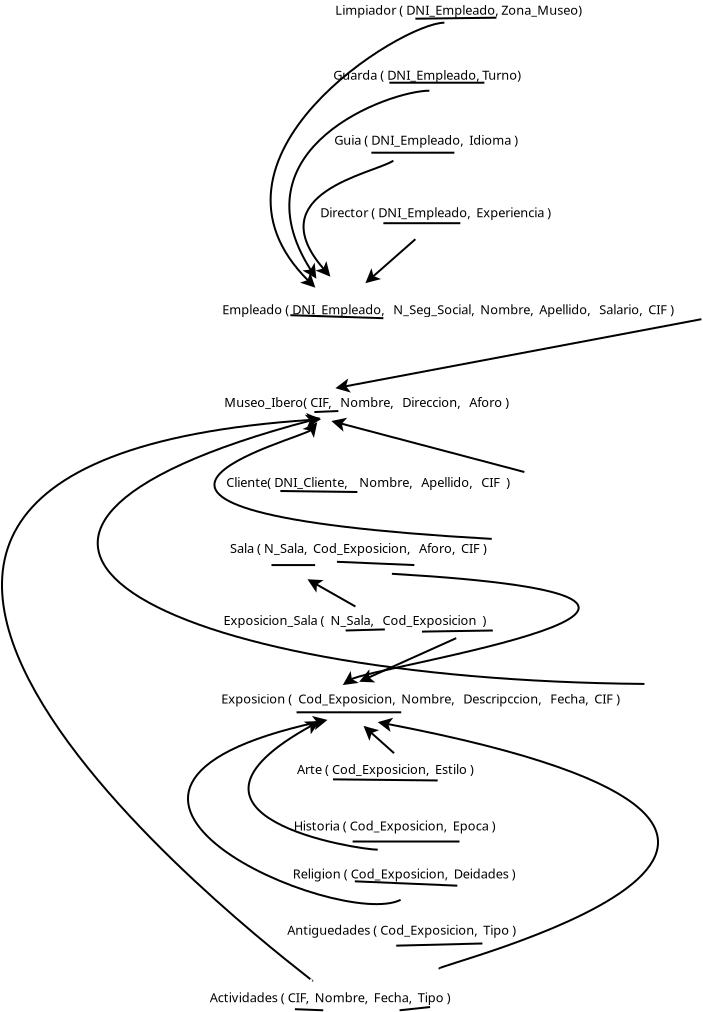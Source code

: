 <?xml version="1.0" encoding="UTF-8"?>
<dia:diagram xmlns:dia="http://www.lysator.liu.se/~alla/dia/">
  <dia:layer name="Fondo" visible="true" active="true">
    <dia:object type="Standard - Text" version="1" id="O0">
      <dia:attribute name="obj_pos">
        <dia:point val="19.9,18"/>
      </dia:attribute>
      <dia:attribute name="obj_bb">
        <dia:rectangle val="19.9,17.405;35.755,18.15"/>
      </dia:attribute>
      <dia:attribute name="text">
        <dia:composite type="text">
          <dia:attribute name="string">
            <dia:string>#Cliente( DNI_Cliente,    Nombre,   Apellido,   CIF  )#</dia:string>
          </dia:attribute>
          <dia:attribute name="font">
            <dia:font family="sans" style="0" name="Helvetica"/>
          </dia:attribute>
          <dia:attribute name="height">
            <dia:real val="0.8"/>
          </dia:attribute>
          <dia:attribute name="pos">
            <dia:point val="19.9,18"/>
          </dia:attribute>
          <dia:attribute name="color">
            <dia:color val="#000000"/>
          </dia:attribute>
          <dia:attribute name="alignment">
            <dia:enum val="0"/>
          </dia:attribute>
        </dia:composite>
      </dia:attribute>
      <dia:attribute name="valign">
        <dia:enum val="3"/>
      </dia:attribute>
    </dia:object>
    <dia:object type="Standard - Line" version="0" id="O1">
      <dia:attribute name="obj_pos">
        <dia:point val="22.6,18.2"/>
      </dia:attribute>
      <dia:attribute name="obj_bb">
        <dia:rectangle val="22.549,18.149;26.501,18.301"/>
      </dia:attribute>
      <dia:attribute name="conn_endpoints">
        <dia:point val="22.6,18.2"/>
        <dia:point val="26.45,18.25"/>
      </dia:attribute>
      <dia:attribute name="numcp">
        <dia:int val="1"/>
      </dia:attribute>
    </dia:object>
    <dia:object type="Standard - Text" version="1" id="O2">
      <dia:attribute name="obj_pos">
        <dia:point val="19.8,14"/>
      </dia:attribute>
      <dia:attribute name="obj_bb">
        <dia:rectangle val="19.8,13.405;35.462,14.15"/>
      </dia:attribute>
      <dia:attribute name="text">
        <dia:composite type="text">
          <dia:attribute name="string">
            <dia:string>#Museo_Ibero( CIF,   Nombre,   Direccion,   Aforo )#</dia:string>
          </dia:attribute>
          <dia:attribute name="font">
            <dia:font family="sans" style="0" name="Helvetica"/>
          </dia:attribute>
          <dia:attribute name="height">
            <dia:real val="0.8"/>
          </dia:attribute>
          <dia:attribute name="pos">
            <dia:point val="19.8,14"/>
          </dia:attribute>
          <dia:attribute name="color">
            <dia:color val="#000000"/>
          </dia:attribute>
          <dia:attribute name="alignment">
            <dia:enum val="0"/>
          </dia:attribute>
        </dia:composite>
      </dia:attribute>
      <dia:attribute name="valign">
        <dia:enum val="3"/>
      </dia:attribute>
    </dia:object>
    <dia:object type="Standard - Line" version="0" id="O3">
      <dia:attribute name="obj_pos">
        <dia:point val="24.3,14.25"/>
      </dia:attribute>
      <dia:attribute name="obj_bb">
        <dia:rectangle val="24.248,14.148;25.552,14.302"/>
      </dia:attribute>
      <dia:attribute name="conn_endpoints">
        <dia:point val="24.3,14.25"/>
        <dia:point val="25.5,14.2"/>
      </dia:attribute>
      <dia:attribute name="numcp">
        <dia:int val="1"/>
      </dia:attribute>
    </dia:object>
    <dia:object type="Standard - Line" version="0" id="O4">
      <dia:attribute name="obj_pos">
        <dia:point val="34.8,17.25"/>
      </dia:attribute>
      <dia:attribute name="obj_bb">
        <dia:rectangle val="25.042,14.507;34.861,17.311"/>
      </dia:attribute>
      <dia:attribute name="conn_endpoints">
        <dia:point val="34.8,17.25"/>
        <dia:point val="25.15,14.7"/>
      </dia:attribute>
      <dia:attribute name="numcp">
        <dia:int val="1"/>
      </dia:attribute>
      <dia:attribute name="end_arrow">
        <dia:enum val="22"/>
      </dia:attribute>
      <dia:attribute name="end_arrow_length">
        <dia:real val="0.5"/>
      </dia:attribute>
      <dia:attribute name="end_arrow_width">
        <dia:real val="0.5"/>
      </dia:attribute>
    </dia:object>
    <dia:object type="Standard - Text" version="1" id="O5">
      <dia:attribute name="obj_pos">
        <dia:point val="19.7,9.359"/>
      </dia:attribute>
      <dia:attribute name="obj_bb">
        <dia:rectangle val="19.7,8.764;44.703,9.509"/>
      </dia:attribute>
      <dia:attribute name="text">
        <dia:composite type="text">
          <dia:attribute name="string">
            <dia:string>#Empleado ( DNI_Empleado,   N_Seg_Social,  Nombre,  Apellido,   Salario,  CIF )#</dia:string>
          </dia:attribute>
          <dia:attribute name="font">
            <dia:font family="sans" style="0" name="Helvetica"/>
          </dia:attribute>
          <dia:attribute name="height">
            <dia:real val="0.8"/>
          </dia:attribute>
          <dia:attribute name="pos">
            <dia:point val="19.7,9.359"/>
          </dia:attribute>
          <dia:attribute name="color">
            <dia:color val="#000000"/>
          </dia:attribute>
          <dia:attribute name="alignment">
            <dia:enum val="0"/>
          </dia:attribute>
        </dia:composite>
      </dia:attribute>
      <dia:attribute name="valign">
        <dia:enum val="3"/>
      </dia:attribute>
    </dia:object>
    <dia:object type="Standard - Line" version="0" id="O6">
      <dia:attribute name="obj_pos">
        <dia:point val="23.1,9.409"/>
      </dia:attribute>
      <dia:attribute name="obj_bb">
        <dia:rectangle val="23.048,9.357;27.802,9.61"/>
      </dia:attribute>
      <dia:attribute name="conn_endpoints">
        <dia:point val="23.1,9.409"/>
        <dia:point val="27.75,9.559"/>
      </dia:attribute>
      <dia:attribute name="numcp">
        <dia:int val="1"/>
      </dia:attribute>
    </dia:object>
    <dia:object type="Standard - Line" version="0" id="O7">
      <dia:attribute name="obj_pos">
        <dia:point val="43.65,9.609"/>
      </dia:attribute>
      <dia:attribute name="obj_bb">
        <dia:rectangle val="25.24,9.55;43.708,13.301"/>
      </dia:attribute>
      <dia:attribute name="conn_endpoints">
        <dia:point val="43.65,9.609"/>
        <dia:point val="25.35,13.059"/>
      </dia:attribute>
      <dia:attribute name="numcp">
        <dia:int val="1"/>
      </dia:attribute>
      <dia:attribute name="end_arrow">
        <dia:enum val="22"/>
      </dia:attribute>
      <dia:attribute name="end_arrow_length">
        <dia:real val="0.5"/>
      </dia:attribute>
      <dia:attribute name="end_arrow_width">
        <dia:real val="0.5"/>
      </dia:attribute>
    </dia:object>
    <dia:object type="Standard - Text" version="1" id="O8">
      <dia:attribute name="obj_pos">
        <dia:point val="24.6,4.509"/>
      </dia:attribute>
      <dia:attribute name="obj_bb">
        <dia:rectangle val="24.6,3.914;37.333,4.659"/>
      </dia:attribute>
      <dia:attribute name="text">
        <dia:composite type="text">
          <dia:attribute name="string">
            <dia:string>#Director ( DNI_Empleado,  Experiencia )#</dia:string>
          </dia:attribute>
          <dia:attribute name="font">
            <dia:font family="sans" style="0" name="Helvetica"/>
          </dia:attribute>
          <dia:attribute name="height">
            <dia:real val="0.8"/>
          </dia:attribute>
          <dia:attribute name="pos">
            <dia:point val="24.6,4.509"/>
          </dia:attribute>
          <dia:attribute name="color">
            <dia:color val="#000000"/>
          </dia:attribute>
          <dia:attribute name="alignment">
            <dia:enum val="0"/>
          </dia:attribute>
        </dia:composite>
      </dia:attribute>
      <dia:attribute name="valign">
        <dia:enum val="3"/>
      </dia:attribute>
    </dia:object>
    <dia:object type="Standard - Line" version="0" id="O9">
      <dia:attribute name="obj_pos">
        <dia:point val="27.75,4.809"/>
      </dia:attribute>
      <dia:attribute name="obj_bb">
        <dia:rectangle val="27.7,4.759;31.65,4.859"/>
      </dia:attribute>
      <dia:attribute name="conn_endpoints">
        <dia:point val="27.75,4.809"/>
        <dia:point val="31.6,4.809"/>
      </dia:attribute>
      <dia:attribute name="numcp">
        <dia:int val="1"/>
      </dia:attribute>
    </dia:object>
    <dia:object type="Standard - Line" version="0" id="O10">
      <dia:attribute name="obj_pos">
        <dia:point val="29.35,5.609"/>
      </dia:attribute>
      <dia:attribute name="obj_bb">
        <dia:rectangle val="26.766,5.538;29.421,7.883"/>
      </dia:attribute>
      <dia:attribute name="conn_endpoints">
        <dia:point val="29.35,5.609"/>
        <dia:point val="26.85,7.809"/>
      </dia:attribute>
      <dia:attribute name="numcp">
        <dia:int val="1"/>
      </dia:attribute>
      <dia:attribute name="end_arrow">
        <dia:enum val="22"/>
      </dia:attribute>
      <dia:attribute name="end_arrow_length">
        <dia:real val="0.5"/>
      </dia:attribute>
      <dia:attribute name="end_arrow_width">
        <dia:real val="0.5"/>
      </dia:attribute>
    </dia:object>
    <dia:object type="Standard - Text" version="1" id="O11">
      <dia:attribute name="obj_pos">
        <dia:point val="25.3,0.884"/>
      </dia:attribute>
      <dia:attribute name="obj_bb">
        <dia:rectangle val="25.3,0.289;35.35,1.034"/>
      </dia:attribute>
      <dia:attribute name="text">
        <dia:composite type="text">
          <dia:attribute name="string">
            <dia:string>#Guia ( DNI_Empleado,  Idioma )#</dia:string>
          </dia:attribute>
          <dia:attribute name="font">
            <dia:font family="sans" style="0" name="Helvetica"/>
          </dia:attribute>
          <dia:attribute name="height">
            <dia:real val="0.8"/>
          </dia:attribute>
          <dia:attribute name="pos">
            <dia:point val="25.3,0.884"/>
          </dia:attribute>
          <dia:attribute name="color">
            <dia:color val="#000000"/>
          </dia:attribute>
          <dia:attribute name="alignment">
            <dia:enum val="0"/>
          </dia:attribute>
        </dia:composite>
      </dia:attribute>
      <dia:attribute name="valign">
        <dia:enum val="3"/>
      </dia:attribute>
    </dia:object>
    <dia:object type="Standard - Line" version="0" id="O12">
      <dia:attribute name="obj_pos">
        <dia:point val="27.15,1.284"/>
      </dia:attribute>
      <dia:attribute name="obj_bb">
        <dia:rectangle val="27.1,1.234;31.35,1.334"/>
      </dia:attribute>
      <dia:attribute name="conn_endpoints">
        <dia:point val="27.15,1.284"/>
        <dia:point val="31.3,1.284"/>
      </dia:attribute>
      <dia:attribute name="numcp">
        <dia:int val="1"/>
      </dia:attribute>
    </dia:object>
    <dia:object type="Standard - BezierLine" version="0" id="O13">
      <dia:attribute name="obj_pos">
        <dia:point val="28.25,1.684"/>
      </dia:attribute>
      <dia:attribute name="obj_bb">
        <dia:rectangle val="23.71,1.615;28.319,7.484"/>
      </dia:attribute>
      <dia:attribute name="bez_points">
        <dia:point val="28.25,1.684"/>
        <dia:point val="27.25,2.334"/>
        <dia:point val="21.45,3.284"/>
        <dia:point val="25.1,7.484"/>
      </dia:attribute>
      <dia:attribute name="corner_types">
        <dia:enum val="0"/>
        <dia:enum val="0"/>
      </dia:attribute>
      <dia:attribute name="end_arrow">
        <dia:enum val="22"/>
      </dia:attribute>
      <dia:attribute name="end_arrow_length">
        <dia:real val="0.5"/>
      </dia:attribute>
      <dia:attribute name="end_arrow_width">
        <dia:real val="0.5"/>
      </dia:attribute>
    </dia:object>
    <dia:object type="Standard - Text" version="1" id="O14">
      <dia:attribute name="obj_pos">
        <dia:point val="25.25,-2.366"/>
      </dia:attribute>
      <dia:attribute name="obj_bb">
        <dia:rectangle val="25.25,-2.961;35.453,-2.216"/>
      </dia:attribute>
      <dia:attribute name="text">
        <dia:composite type="text">
          <dia:attribute name="string">
            <dia:string>#Guarda ( DNI_Empleado, Turno)#</dia:string>
          </dia:attribute>
          <dia:attribute name="font">
            <dia:font family="sans" style="0" name="Helvetica"/>
          </dia:attribute>
          <dia:attribute name="height">
            <dia:real val="0.8"/>
          </dia:attribute>
          <dia:attribute name="pos">
            <dia:point val="25.25,-2.366"/>
          </dia:attribute>
          <dia:attribute name="color">
            <dia:color val="#000000"/>
          </dia:attribute>
          <dia:attribute name="alignment">
            <dia:enum val="0"/>
          </dia:attribute>
        </dia:composite>
      </dia:attribute>
      <dia:attribute name="valign">
        <dia:enum val="3"/>
      </dia:attribute>
    </dia:object>
    <dia:object type="Standard - Line" version="0" id="O15">
      <dia:attribute name="obj_pos">
        <dia:point val="28.05,-2.216"/>
      </dia:attribute>
      <dia:attribute name="obj_bb">
        <dia:rectangle val="28,-2.266;32.85,-2.166"/>
      </dia:attribute>
      <dia:attribute name="conn_endpoints">
        <dia:point val="28.05,-2.216"/>
        <dia:point val="32.8,-2.216"/>
      </dia:attribute>
      <dia:attribute name="numcp">
        <dia:int val="1"/>
      </dia:attribute>
    </dia:object>
    <dia:object type="Standard - BezierLine" version="0" id="O16">
      <dia:attribute name="obj_pos">
        <dia:point val="30.05,-1.816"/>
      </dia:attribute>
      <dia:attribute name="obj_bb">
        <dia:rectangle val="22.998,-1.866;30.1,7.584"/>
      </dia:attribute>
      <dia:attribute name="bez_points">
        <dia:point val="30.05,-1.816"/>
        <dia:point val="28.058,-1.816"/>
        <dia:point val="20.2,1.034"/>
        <dia:point val="24.4,7.584"/>
      </dia:attribute>
      <dia:attribute name="corner_types">
        <dia:enum val="0"/>
        <dia:enum val="0"/>
      </dia:attribute>
      <dia:attribute name="end_arrow">
        <dia:enum val="22"/>
      </dia:attribute>
      <dia:attribute name="end_arrow_length">
        <dia:real val="0.5"/>
      </dia:attribute>
      <dia:attribute name="end_arrow_width">
        <dia:real val="0.5"/>
      </dia:attribute>
    </dia:object>
    <dia:object type="Standard - Text" version="1" id="O17">
      <dia:attribute name="obj_pos">
        <dia:point val="25.35,-5.616"/>
      </dia:attribute>
      <dia:attribute name="obj_bb">
        <dia:rectangle val="25.35,-6.211;38.565,-5.466"/>
      </dia:attribute>
      <dia:attribute name="text">
        <dia:composite type="text">
          <dia:attribute name="string">
            <dia:string>#Limpiador ( DNI_Empleado, Zona_Museo)#</dia:string>
          </dia:attribute>
          <dia:attribute name="font">
            <dia:font family="sans" style="0" name="Helvetica"/>
          </dia:attribute>
          <dia:attribute name="height">
            <dia:real val="0.8"/>
          </dia:attribute>
          <dia:attribute name="pos">
            <dia:point val="25.35,-5.616"/>
          </dia:attribute>
          <dia:attribute name="color">
            <dia:color val="#000000"/>
          </dia:attribute>
          <dia:attribute name="alignment">
            <dia:enum val="0"/>
          </dia:attribute>
        </dia:composite>
      </dia:attribute>
      <dia:attribute name="valign">
        <dia:enum val="3"/>
      </dia:attribute>
    </dia:object>
    <dia:object type="Standard - Line" version="0" id="O18">
      <dia:attribute name="obj_pos">
        <dia:point val="29.35,-5.416"/>
      </dia:attribute>
      <dia:attribute name="obj_bb">
        <dia:rectangle val="29.299,-5.517;33.451,-5.366"/>
      </dia:attribute>
      <dia:attribute name="conn_endpoints">
        <dia:point val="29.35,-5.416"/>
        <dia:point val="33.4,-5.466"/>
      </dia:attribute>
      <dia:attribute name="numcp">
        <dia:int val="1"/>
      </dia:attribute>
    </dia:object>
    <dia:object type="Standard - BezierLine" version="0" id="O19">
      <dia:attribute name="obj_pos">
        <dia:point val="30.8,-5.216"/>
      </dia:attribute>
      <dia:attribute name="obj_bb">
        <dia:rectangle val="22.062,-5.266;30.85,8.034"/>
      </dia:attribute>
      <dia:attribute name="bez_points">
        <dia:point val="30.8,-5.216"/>
        <dia:point val="28.659,-5.216"/>
        <dia:point val="17.8,1.534"/>
        <dia:point val="24.35,8.034"/>
      </dia:attribute>
      <dia:attribute name="corner_types">
        <dia:enum val="0"/>
        <dia:enum val="0"/>
      </dia:attribute>
      <dia:attribute name="end_arrow">
        <dia:enum val="22"/>
      </dia:attribute>
      <dia:attribute name="end_arrow_length">
        <dia:real val="0.5"/>
      </dia:attribute>
      <dia:attribute name="end_arrow_width">
        <dia:real val="0.5"/>
      </dia:attribute>
    </dia:object>
    <dia:object type="Standard - Text" version="1" id="O20">
      <dia:attribute name="obj_pos">
        <dia:point val="20.083,21.303"/>
      </dia:attribute>
      <dia:attribute name="obj_bb">
        <dia:rectangle val="20.083,20.708;34.461,21.453"/>
      </dia:attribute>
      <dia:attribute name="text">
        <dia:composite type="text">
          <dia:attribute name="string">
            <dia:string>#Sala ( N_Sala,  Cod_Exposicion,   Aforo,  CIF )#</dia:string>
          </dia:attribute>
          <dia:attribute name="font">
            <dia:font family="sans" style="0" name="Helvetica"/>
          </dia:attribute>
          <dia:attribute name="height">
            <dia:real val="0.8"/>
          </dia:attribute>
          <dia:attribute name="pos">
            <dia:point val="20.083,21.303"/>
          </dia:attribute>
          <dia:attribute name="color">
            <dia:color val="#000000"/>
          </dia:attribute>
          <dia:attribute name="alignment">
            <dia:enum val="0"/>
          </dia:attribute>
        </dia:composite>
      </dia:attribute>
      <dia:attribute name="valign">
        <dia:enum val="3"/>
      </dia:attribute>
    </dia:object>
    <dia:object type="Standard - Line" version="0" id="O21">
      <dia:attribute name="obj_pos">
        <dia:point val="22.155,21.903"/>
      </dia:attribute>
      <dia:attribute name="obj_bb">
        <dia:rectangle val="22.105,21.853;24.386,21.953"/>
      </dia:attribute>
      <dia:attribute name="conn_endpoints">
        <dia:point val="22.155,21.903"/>
        <dia:point val="24.336,21.903"/>
      </dia:attribute>
      <dia:attribute name="numcp">
        <dia:int val="1"/>
      </dia:attribute>
    </dia:object>
    <dia:object type="Standard - Line" version="0" id="O22">
      <dia:attribute name="obj_pos">
        <dia:point val="25.427,21.739"/>
      </dia:attribute>
      <dia:attribute name="obj_bb">
        <dia:rectangle val="25.374,21.687;29.35,21.955"/>
      </dia:attribute>
      <dia:attribute name="conn_endpoints">
        <dia:point val="25.427,21.739"/>
        <dia:point val="29.298,21.903"/>
      </dia:attribute>
      <dia:attribute name="numcp">
        <dia:int val="1"/>
      </dia:attribute>
    </dia:object>
    <dia:object type="Standard - BezierLine" version="0" id="O23">
      <dia:attribute name="obj_pos">
        <dia:point val="33.169,20.594"/>
      </dia:attribute>
      <dia:attribute name="obj_bb">
        <dia:rectangle val="19.254,14.76;33.222,20.647"/>
      </dia:attribute>
      <dia:attribute name="bez_points">
        <dia:point val="33.169,20.594"/>
        <dia:point val="8.905,19.231"/>
        <dia:point val="23.791,15.578"/>
        <dia:point val="24.445,14.76"/>
      </dia:attribute>
      <dia:attribute name="corner_types">
        <dia:enum val="0"/>
        <dia:enum val="0"/>
      </dia:attribute>
      <dia:attribute name="end_arrow">
        <dia:enum val="22"/>
      </dia:attribute>
      <dia:attribute name="end_arrow_length">
        <dia:real val="0.5"/>
      </dia:attribute>
      <dia:attribute name="end_arrow_width">
        <dia:real val="0.5"/>
      </dia:attribute>
    </dia:object>
    <dia:object type="Standard - Text" version="1" id="O24">
      <dia:attribute name="obj_pos">
        <dia:point val="19.756,24.902"/>
      </dia:attribute>
      <dia:attribute name="obj_bb">
        <dia:rectangle val="19.756,24.307;34.351,25.052"/>
      </dia:attribute>
      <dia:attribute name="text">
        <dia:composite type="text">
          <dia:attribute name="string">
            <dia:string>#Exposicion_Sala (  N_Sala,   Cod_Exposicion  )#</dia:string>
          </dia:attribute>
          <dia:attribute name="font">
            <dia:font family="sans" style="0" name="Helvetica"/>
          </dia:attribute>
          <dia:attribute name="height">
            <dia:real val="0.8"/>
          </dia:attribute>
          <dia:attribute name="pos">
            <dia:point val="19.756,24.902"/>
          </dia:attribute>
          <dia:attribute name="color">
            <dia:color val="#000000"/>
          </dia:attribute>
          <dia:attribute name="alignment">
            <dia:enum val="0"/>
          </dia:attribute>
        </dia:composite>
      </dia:attribute>
      <dia:attribute name="valign">
        <dia:enum val="3"/>
      </dia:attribute>
    </dia:object>
    <dia:object type="Standard - Line" version="0" id="O25">
      <dia:attribute name="obj_pos">
        <dia:point val="25.863,25.174"/>
      </dia:attribute>
      <dia:attribute name="obj_bb">
        <dia:rectangle val="25.811,25.069;27.877,25.226"/>
      </dia:attribute>
      <dia:attribute name="conn_endpoints">
        <dia:point val="25.863,25.174"/>
        <dia:point val="27.826,25.12"/>
      </dia:attribute>
      <dia:attribute name="numcp">
        <dia:int val="1"/>
      </dia:attribute>
    </dia:object>
    <dia:object type="Standard - Line" version="0" id="O26">
      <dia:attribute name="obj_pos">
        <dia:point val="29.68,25.229"/>
      </dia:attribute>
      <dia:attribute name="obj_bb">
        <dia:rectangle val="29.629,25.124;33.274,25.28"/>
      </dia:attribute>
      <dia:attribute name="conn_endpoints">
        <dia:point val="29.68,25.229"/>
        <dia:point val="33.224,25.174"/>
      </dia:attribute>
      <dia:attribute name="numcp">
        <dia:int val="1"/>
      </dia:attribute>
    </dia:object>
    <dia:object type="Standard - Line" version="0" id="O27">
      <dia:attribute name="obj_pos">
        <dia:point val="26.353,23.975"/>
      </dia:attribute>
      <dia:attribute name="obj_bb">
        <dia:rectangle val="23.857,22.542;26.422,24.043"/>
      </dia:attribute>
      <dia:attribute name="conn_endpoints">
        <dia:point val="26.353,23.975"/>
        <dia:point val="23.954,22.612"/>
      </dia:attribute>
      <dia:attribute name="numcp">
        <dia:int val="1"/>
      </dia:attribute>
      <dia:attribute name="end_arrow">
        <dia:enum val="22"/>
      </dia:attribute>
      <dia:attribute name="end_arrow_length">
        <dia:real val="0.5"/>
      </dia:attribute>
      <dia:attribute name="end_arrow_width">
        <dia:real val="0.5"/>
      </dia:attribute>
    </dia:object>
    <dia:object type="Standard - Text" version="1" id="O28">
      <dia:attribute name="obj_pos">
        <dia:point val="19.647,28.828"/>
      </dia:attribute>
      <dia:attribute name="obj_bb">
        <dia:rectangle val="19.647,28.233;41.782,28.978"/>
      </dia:attribute>
      <dia:attribute name="text">
        <dia:composite type="text">
          <dia:attribute name="string">
            <dia:string>#Exposicion (  Cod_Exposicion,  Nombre,   Descripccion,   Fecha,  CIF )#</dia:string>
          </dia:attribute>
          <dia:attribute name="font">
            <dia:font family="sans" style="0" name="Helvetica"/>
          </dia:attribute>
          <dia:attribute name="height">
            <dia:real val="0.8"/>
          </dia:attribute>
          <dia:attribute name="pos">
            <dia:point val="19.647,28.828"/>
          </dia:attribute>
          <dia:attribute name="color">
            <dia:color val="#000000"/>
          </dia:attribute>
          <dia:attribute name="alignment">
            <dia:enum val="0"/>
          </dia:attribute>
        </dia:composite>
      </dia:attribute>
      <dia:attribute name="valign">
        <dia:enum val="3"/>
      </dia:attribute>
    </dia:object>
    <dia:object type="Standard - Line" version="0" id="O29">
      <dia:attribute name="obj_pos">
        <dia:point val="23.409,29.264"/>
      </dia:attribute>
      <dia:attribute name="obj_bb">
        <dia:rectangle val="23.359,29.214;28.694,29.314"/>
      </dia:attribute>
      <dia:attribute name="conn_endpoints">
        <dia:point val="23.409,29.264"/>
        <dia:point val="28.643,29.264"/>
      </dia:attribute>
      <dia:attribute name="numcp">
        <dia:int val="1"/>
      </dia:attribute>
    </dia:object>
    <dia:object type="Standard - BezierLine" version="0" id="O30">
      <dia:attribute name="obj_pos">
        <dia:point val="40.803,27.846"/>
      </dia:attribute>
      <dia:attribute name="obj_bb">
        <dia:rectangle val="13.418,14.377;40.853,27.897"/>
      </dia:attribute>
      <dia:attribute name="bez_points">
        <dia:point val="40.803,27.846"/>
        <dia:point val="16.212,27.628"/>
        <dia:point val="2.744,20.322"/>
        <dia:point val="24.609,14.542"/>
      </dia:attribute>
      <dia:attribute name="corner_types">
        <dia:enum val="0"/>
        <dia:enum val="0"/>
      </dia:attribute>
      <dia:attribute name="end_arrow">
        <dia:enum val="22"/>
      </dia:attribute>
      <dia:attribute name="end_arrow_length">
        <dia:real val="0.5"/>
      </dia:attribute>
      <dia:attribute name="end_arrow_width">
        <dia:real val="0.5"/>
      </dia:attribute>
    </dia:object>
    <dia:object type="Standard - Line" version="0" id="O31">
      <dia:attribute name="obj_pos">
        <dia:point val="31.393,25.556"/>
      </dia:attribute>
      <dia:attribute name="obj_bb">
        <dia:rectangle val="26.438,25.49;31.459,27.831"/>
      </dia:attribute>
      <dia:attribute name="conn_endpoints">
        <dia:point val="31.393,25.556"/>
        <dia:point val="26.54,27.737"/>
      </dia:attribute>
      <dia:attribute name="numcp">
        <dia:int val="1"/>
      </dia:attribute>
      <dia:attribute name="end_arrow">
        <dia:enum val="22"/>
      </dia:attribute>
      <dia:attribute name="end_arrow_length">
        <dia:real val="0.5"/>
      </dia:attribute>
      <dia:attribute name="end_arrow_width">
        <dia:real val="0.5"/>
      </dia:attribute>
    </dia:object>
    <dia:object type="Standard - BezierLine" version="0" id="O32">
      <dia:attribute name="obj_pos">
        <dia:point val="28.176,22.339"/>
      </dia:attribute>
      <dia:attribute name="obj_bb">
        <dia:rectangle val="25.722,22.286;37.564,27.906"/>
      </dia:attribute>
      <dia:attribute name="bez_points">
        <dia:point val="28.176,22.339"/>
        <dia:point val="49.877,23.593"/>
        <dia:point val="27.085,26.974"/>
        <dia:point val="25.722,27.901"/>
      </dia:attribute>
      <dia:attribute name="corner_types">
        <dia:enum val="0"/>
        <dia:enum val="0"/>
      </dia:attribute>
      <dia:attribute name="end_arrow">
        <dia:enum val="22"/>
      </dia:attribute>
      <dia:attribute name="end_arrow_length">
        <dia:real val="0.5"/>
      </dia:attribute>
      <dia:attribute name="end_arrow_width">
        <dia:real val="0.5"/>
      </dia:attribute>
    </dia:object>
    <dia:object type="Standard - Text" version="1" id="O33">
      <dia:attribute name="obj_pos">
        <dia:point val="23.432,32.344"/>
      </dia:attribute>
      <dia:attribute name="obj_bb">
        <dia:rectangle val="23.432,31.75;33.217,32.495"/>
      </dia:attribute>
      <dia:attribute name="text">
        <dia:composite type="text">
          <dia:attribute name="string">
            <dia:string>#Arte ( Cod_Exposicion,  Estilo )#</dia:string>
          </dia:attribute>
          <dia:attribute name="font">
            <dia:font family="sans" style="0" name="Helvetica"/>
          </dia:attribute>
          <dia:attribute name="height">
            <dia:real val="0.8"/>
          </dia:attribute>
          <dia:attribute name="pos">
            <dia:point val="23.432,32.344"/>
          </dia:attribute>
          <dia:attribute name="color">
            <dia:color val="#000000"/>
          </dia:attribute>
          <dia:attribute name="alignment">
            <dia:enum val="0"/>
          </dia:attribute>
        </dia:composite>
      </dia:attribute>
      <dia:attribute name="valign">
        <dia:enum val="3"/>
      </dia:attribute>
    </dia:object>
    <dia:object type="Standard - Line" version="0" id="O34">
      <dia:attribute name="obj_pos">
        <dia:point val="25.231,32.617"/>
      </dia:attribute>
      <dia:attribute name="obj_bb">
        <dia:rectangle val="25.181,32.567;30.516,32.722"/>
      </dia:attribute>
      <dia:attribute name="conn_endpoints">
        <dia:point val="25.231,32.617"/>
        <dia:point val="30.466,32.672"/>
      </dia:attribute>
      <dia:attribute name="numcp">
        <dia:int val="1"/>
      </dia:attribute>
    </dia:object>
    <dia:object type="Standard - Line" version="0" id="O35">
      <dia:attribute name="obj_pos">
        <dia:point val="28.285,31.308"/>
      </dia:attribute>
      <dia:attribute name="obj_bb">
        <dia:rectangle val="26.675,29.871;28.355,31.379"/>
      </dia:attribute>
      <dia:attribute name="conn_endpoints">
        <dia:point val="28.285,31.308"/>
        <dia:point val="26.758,29.945"/>
      </dia:attribute>
      <dia:attribute name="numcp">
        <dia:int val="1"/>
      </dia:attribute>
      <dia:attribute name="end_arrow">
        <dia:enum val="22"/>
      </dia:attribute>
      <dia:attribute name="end_arrow_length">
        <dia:real val="0.5"/>
      </dia:attribute>
      <dia:attribute name="end_arrow_width">
        <dia:real val="0.5"/>
      </dia:attribute>
    </dia:object>
    <dia:object type="Standard - Text" version="1" id="O36">
      <dia:attribute name="obj_pos">
        <dia:point val="23.268,35.18"/>
      </dia:attribute>
      <dia:attribute name="obj_bb">
        <dia:rectangle val="23.268,34.585;34.391,35.33"/>
      </dia:attribute>
      <dia:attribute name="text">
        <dia:composite type="text">
          <dia:attribute name="string">
            <dia:string>#Historia ( Cod_Exposicion,  Epoca )#</dia:string>
          </dia:attribute>
          <dia:attribute name="font">
            <dia:font family="sans" style="0" name="Helvetica"/>
          </dia:attribute>
          <dia:attribute name="height">
            <dia:real val="0.8"/>
          </dia:attribute>
          <dia:attribute name="pos">
            <dia:point val="23.268,35.18"/>
          </dia:attribute>
          <dia:attribute name="color">
            <dia:color val="#000000"/>
          </dia:attribute>
          <dia:attribute name="alignment">
            <dia:enum val="0"/>
          </dia:attribute>
        </dia:composite>
      </dia:attribute>
      <dia:attribute name="valign">
        <dia:enum val="3"/>
      </dia:attribute>
    </dia:object>
    <dia:object type="Standard - Line" version="0" id="O37">
      <dia:attribute name="obj_pos">
        <dia:point val="26.213,35.725"/>
      </dia:attribute>
      <dia:attribute name="obj_bb">
        <dia:rectangle val="26.163,35.675;31.606,35.775"/>
      </dia:attribute>
      <dia:attribute name="conn_endpoints">
        <dia:point val="26.213,35.725"/>
        <dia:point val="31.556,35.725"/>
      </dia:attribute>
      <dia:attribute name="numcp">
        <dia:int val="1"/>
      </dia:attribute>
    </dia:object>
    <dia:object type="Standard - Text" version="1" id="O38">
      <dia:attribute name="obj_pos">
        <dia:point val="23.214,37.579"/>
      </dia:attribute>
      <dia:attribute name="obj_bb">
        <dia:rectangle val="23.214,36.984;35.496,37.729"/>
      </dia:attribute>
      <dia:attribute name="text">
        <dia:composite type="text">
          <dia:attribute name="string">
            <dia:string>#Religion ( Cod_Exposicion,  Deidades )#</dia:string>
          </dia:attribute>
          <dia:attribute name="font">
            <dia:font family="sans" style="0" name="Helvetica"/>
          </dia:attribute>
          <dia:attribute name="height">
            <dia:real val="0.8"/>
          </dia:attribute>
          <dia:attribute name="pos">
            <dia:point val="23.214,37.579"/>
          </dia:attribute>
          <dia:attribute name="color">
            <dia:color val="#000000"/>
          </dia:attribute>
          <dia:attribute name="alignment">
            <dia:enum val="0"/>
          </dia:attribute>
        </dia:composite>
      </dia:attribute>
      <dia:attribute name="valign">
        <dia:enum val="3"/>
      </dia:attribute>
    </dia:object>
    <dia:object type="Standard - Text" version="1" id="O39">
      <dia:attribute name="obj_pos">
        <dia:point val="22.941,40.387"/>
      </dia:attribute>
      <dia:attribute name="obj_bb">
        <dia:rectangle val="22.941,39.792;35.426,40.537"/>
      </dia:attribute>
      <dia:attribute name="text">
        <dia:composite type="text">
          <dia:attribute name="string">
            <dia:string>#Antiguedades ( Cod_Exposicion,  Tipo )#</dia:string>
          </dia:attribute>
          <dia:attribute name="font">
            <dia:font family="sans" style="0" name="Helvetica"/>
          </dia:attribute>
          <dia:attribute name="height">
            <dia:real val="0.8"/>
          </dia:attribute>
          <dia:attribute name="pos">
            <dia:point val="22.941,40.387"/>
          </dia:attribute>
          <dia:attribute name="color">
            <dia:color val="#000000"/>
          </dia:attribute>
          <dia:attribute name="alignment">
            <dia:enum val="0"/>
          </dia:attribute>
        </dia:composite>
      </dia:attribute>
      <dia:attribute name="valign">
        <dia:enum val="3"/>
      </dia:attribute>
    </dia:object>
    <dia:object type="Standard - Line" version="0" id="O40">
      <dia:attribute name="obj_pos">
        <dia:point val="26.322,37.715"/>
      </dia:attribute>
      <dia:attribute name="obj_bb">
        <dia:rectangle val="26.27,37.663;31.499,37.986"/>
      </dia:attribute>
      <dia:attribute name="conn_endpoints">
        <dia:point val="26.322,37.715"/>
        <dia:point val="31.447,37.933"/>
      </dia:attribute>
      <dia:attribute name="numcp">
        <dia:int val="1"/>
      </dia:attribute>
    </dia:object>
    <dia:object type="Standard - Line" version="0" id="O41">
      <dia:attribute name="obj_pos">
        <dia:point val="28.394,40.932"/>
      </dia:attribute>
      <dia:attribute name="obj_bb">
        <dia:rectangle val="28.343,40.772;32.752,40.983"/>
      </dia:attribute>
      <dia:attribute name="conn_endpoints">
        <dia:point val="28.394,40.932"/>
        <dia:point val="32.701,40.823"/>
      </dia:attribute>
      <dia:attribute name="numcp">
        <dia:int val="1"/>
      </dia:attribute>
    </dia:object>
    <dia:object type="Standard - BezierLine" version="0" id="O42">
      <dia:attribute name="obj_pos">
        <dia:point val="27.467,36.134"/>
      </dia:attribute>
      <dia:attribute name="obj_bb">
        <dia:rectangle val="20.959,29.684;27.517,36.184"/>
      </dia:attribute>
      <dia:attribute name="bez_points">
        <dia:point val="27.467,36.134"/>
        <dia:point val="26.507,36.134"/>
        <dia:point val="15.853,34.498"/>
        <dia:point val="24.577,29.7"/>
      </dia:attribute>
      <dia:attribute name="corner_types">
        <dia:enum val="0"/>
        <dia:enum val="0"/>
      </dia:attribute>
      <dia:attribute name="end_arrow">
        <dia:enum val="22"/>
      </dia:attribute>
      <dia:attribute name="end_arrow_length">
        <dia:real val="0.5"/>
      </dia:attribute>
      <dia:attribute name="end_arrow_width">
        <dia:real val="0.5"/>
      </dia:attribute>
    </dia:object>
    <dia:object type="Standard - BezierLine" version="0" id="O43">
      <dia:attribute name="obj_pos">
        <dia:point val="28.612,38.642"/>
      </dia:attribute>
      <dia:attribute name="obj_bb">
        <dia:rectangle val="17.931,29.447;28.679,38.906"/>
      </dia:attribute>
      <dia:attribute name="bez_points">
        <dia:point val="28.612,38.642"/>
        <dia:point val="25.558,40.169"/>
        <dia:point val="9.037,33.135"/>
        <dia:point val="24.959,29.645"/>
      </dia:attribute>
      <dia:attribute name="corner_types">
        <dia:enum val="0"/>
        <dia:enum val="0"/>
      </dia:attribute>
      <dia:attribute name="end_arrow">
        <dia:enum val="22"/>
      </dia:attribute>
      <dia:attribute name="end_arrow_length">
        <dia:real val="0.5"/>
      </dia:attribute>
      <dia:attribute name="end_arrow_width">
        <dia:real val="0.5"/>
      </dia:attribute>
    </dia:object>
    <dia:object type="Standard - BezierLine" version="0" id="O44">
      <dia:attribute name="obj_pos">
        <dia:point val="30.575,42.077"/>
      </dia:attribute>
      <dia:attribute name="obj_bb">
        <dia:rectangle val="27.467,29.535;41.533,42.127"/>
      </dia:attribute>
      <dia:attribute name="bez_points">
        <dia:point val="30.575,42.077"/>
        <dia:point val="29.543,42.077"/>
        <dia:point val="57.347,35.48"/>
        <dia:point val="27.467,29.755"/>
      </dia:attribute>
      <dia:attribute name="corner_types">
        <dia:enum val="0"/>
        <dia:enum val="0"/>
      </dia:attribute>
      <dia:attribute name="end_arrow">
        <dia:enum val="22"/>
      </dia:attribute>
      <dia:attribute name="end_arrow_length">
        <dia:real val="0.5"/>
      </dia:attribute>
      <dia:attribute name="end_arrow_width">
        <dia:real val="0.5"/>
      </dia:attribute>
    </dia:object>
    <dia:object type="Standard - Text" version="1" id="O45">
      <dia:attribute name="obj_pos">
        <dia:point val="19.073,43.767"/>
      </dia:attribute>
      <dia:attribute name="obj_bb">
        <dia:rectangle val="19.073,43.172;32.558,43.917"/>
      </dia:attribute>
      <dia:attribute name="text">
        <dia:composite type="text">
          <dia:attribute name="string">
            <dia:string>#Actividades ( CIF,  Nombre,  Fecha,  Tipo )#</dia:string>
          </dia:attribute>
          <dia:attribute name="font">
            <dia:font family="sans" style="0" name="Helvetica"/>
          </dia:attribute>
          <dia:attribute name="height">
            <dia:real val="0.8"/>
          </dia:attribute>
          <dia:attribute name="pos">
            <dia:point val="19.073,43.767"/>
          </dia:attribute>
          <dia:attribute name="color">
            <dia:color val="#000000"/>
          </dia:attribute>
          <dia:attribute name="alignment">
            <dia:enum val="0"/>
          </dia:attribute>
        </dia:composite>
      </dia:attribute>
      <dia:attribute name="valign">
        <dia:enum val="3"/>
      </dia:attribute>
    </dia:object>
    <dia:object type="Standard - Line" version="0" id="O46">
      <dia:attribute name="obj_pos">
        <dia:point val="23.326,44.108"/>
      </dia:attribute>
      <dia:attribute name="obj_bb">
        <dia:rectangle val="23.274,44.056;24.795,44.214"/>
      </dia:attribute>
      <dia:attribute name="conn_endpoints">
        <dia:point val="23.326,44.108"/>
        <dia:point val="24.743,44.163"/>
      </dia:attribute>
      <dia:attribute name="numcp">
        <dia:int val="1"/>
      </dia:attribute>
    </dia:object>
    <dia:object type="Standard - Line" version="0" id="O47">
      <dia:attribute name="obj_pos">
        <dia:point val="28.56,44.163"/>
      </dia:attribute>
      <dia:attribute name="obj_bb">
        <dia:rectangle val="28.505,43.944;30.142,44.218"/>
      </dia:attribute>
      <dia:attribute name="conn_endpoints">
        <dia:point val="28.56,44.163"/>
        <dia:point val="30.087,43.999"/>
      </dia:attribute>
      <dia:attribute name="numcp">
        <dia:int val="1"/>
      </dia:attribute>
    </dia:object>
    <dia:object type="Standard - BezierLine" version="0" id="O48">
      <dia:attribute name="obj_pos">
        <dia:point val="24.198,42.69"/>
      </dia:attribute>
      <dia:attribute name="obj_bb">
        <dia:rectangle val="8.632,14.297;24.634,42.74"/>
      </dia:attribute>
      <dia:attribute name="bez_points">
        <dia:point val="24.198,42.69"/>
        <dia:point val="24.343,42.69"/>
        <dia:point val="-10.753,16.954"/>
        <dia:point val="24.634,14.61"/>
      </dia:attribute>
      <dia:attribute name="corner_types">
        <dia:enum val="0"/>
        <dia:enum val="0"/>
      </dia:attribute>
      <dia:attribute name="end_arrow">
        <dia:enum val="22"/>
      </dia:attribute>
      <dia:attribute name="end_arrow_length">
        <dia:real val="0.5"/>
      </dia:attribute>
      <dia:attribute name="end_arrow_width">
        <dia:real val="0.5"/>
      </dia:attribute>
    </dia:object>
  </dia:layer>
</dia:diagram>
